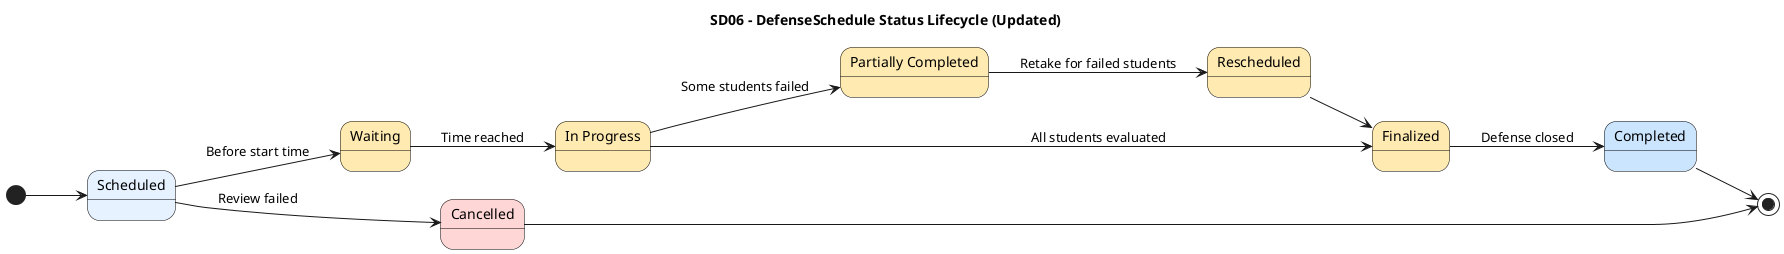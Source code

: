 @startuml
title SD06 - DefenseSchedule Status Lifecycle (Updated)

left to right direction

skinparam state {
  BackgroundColor<<initial>> #E6F2FF
  BackgroundColor<<processing>> #FFEBB2
  BackgroundColor<<final>> #CCE5FF
  BackgroundColor<<error>> #FFD6D6
  BorderColor Black
  FontColor Black
  FontSize 14
  FontName "Segoe UI"
  Shadowing false
  RoundCorner 20
}

state "Scheduled" as SCHEDULED <<initial>>
state "Waiting" as WAITING <<processing>>
state "In Progress" as IN_PROGRESS <<processing>>
state "Partially Completed" as PARTIAL <<processing>>
state "Rescheduled" as RESCHEDULED <<processing>>
state "Finalized" as FINALIZED <<processing>>
state "Completed" as COMPLETED <<final>>
state "Cancelled" as CANCELLED <<error>>

[*] --> SCHEDULED
SCHEDULED --> WAITING : Before start time
WAITING --> IN_PROGRESS : Time reached
IN_PROGRESS --> PARTIAL : Some students failed
IN_PROGRESS --> FINALIZED : All students evaluated
PARTIAL --> RESCHEDULED : Retake for failed students
RESCHEDULED --> FINALIZED
FINALIZED --> COMPLETED : Defense closed
SCHEDULED --> CANCELLED : Review failed
COMPLETED --> [*]
CANCELLED --> [*]
@enduml